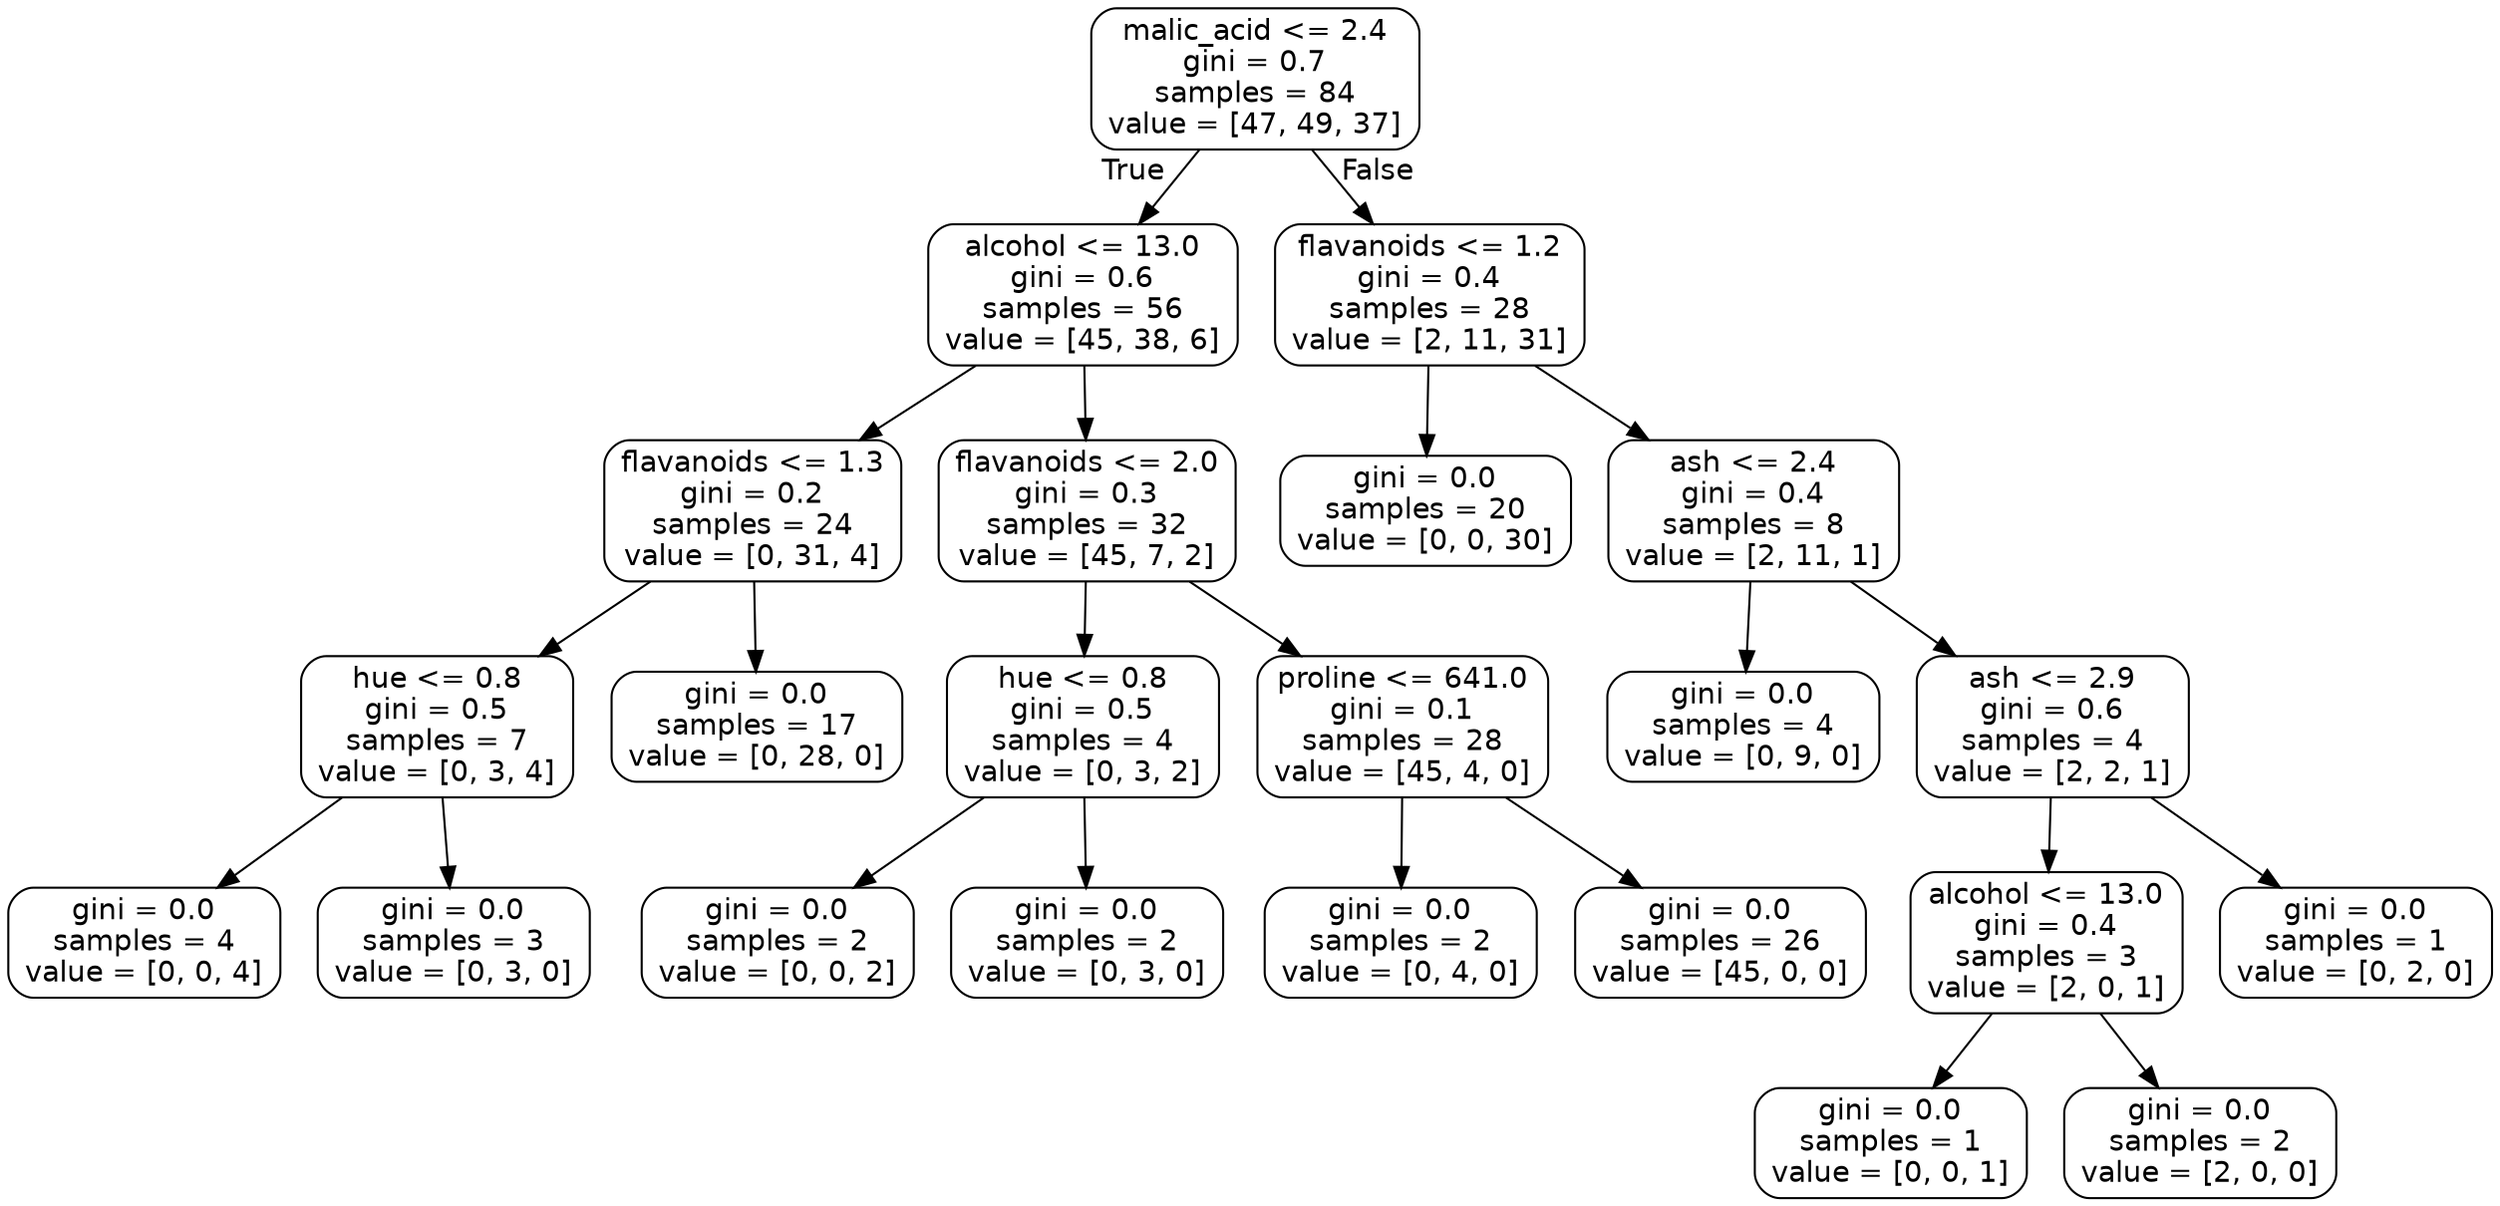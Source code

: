 digraph Tree {
node [shape=box, style="rounded", color="black", fontname=helvetica] ;
edge [fontname=helvetica] ;
0 [label="malic_acid <= 2.4\ngini = 0.7\nsamples = 84\nvalue = [47, 49, 37]"] ;
1 [label="alcohol <= 13.0\ngini = 0.6\nsamples = 56\nvalue = [45, 38, 6]"] ;
0 -> 1 [labeldistance=2.5, labelangle=45, headlabel="True"] ;
2 [label="flavanoids <= 1.3\ngini = 0.2\nsamples = 24\nvalue = [0, 31, 4]"] ;
1 -> 2 ;
3 [label="hue <= 0.8\ngini = 0.5\nsamples = 7\nvalue = [0, 3, 4]"] ;
2 -> 3 ;
4 [label="gini = 0.0\nsamples = 4\nvalue = [0, 0, 4]"] ;
3 -> 4 ;
5 [label="gini = 0.0\nsamples = 3\nvalue = [0, 3, 0]"] ;
3 -> 5 ;
6 [label="gini = 0.0\nsamples = 17\nvalue = [0, 28, 0]"] ;
2 -> 6 ;
7 [label="flavanoids <= 2.0\ngini = 0.3\nsamples = 32\nvalue = [45, 7, 2]"] ;
1 -> 7 ;
8 [label="hue <= 0.8\ngini = 0.5\nsamples = 4\nvalue = [0, 3, 2]"] ;
7 -> 8 ;
9 [label="gini = 0.0\nsamples = 2\nvalue = [0, 0, 2]"] ;
8 -> 9 ;
10 [label="gini = 0.0\nsamples = 2\nvalue = [0, 3, 0]"] ;
8 -> 10 ;
11 [label="proline <= 641.0\ngini = 0.1\nsamples = 28\nvalue = [45, 4, 0]"] ;
7 -> 11 ;
12 [label="gini = 0.0\nsamples = 2\nvalue = [0, 4, 0]"] ;
11 -> 12 ;
13 [label="gini = 0.0\nsamples = 26\nvalue = [45, 0, 0]"] ;
11 -> 13 ;
14 [label="flavanoids <= 1.2\ngini = 0.4\nsamples = 28\nvalue = [2, 11, 31]"] ;
0 -> 14 [labeldistance=2.5, labelangle=-45, headlabel="False"] ;
15 [label="gini = 0.0\nsamples = 20\nvalue = [0, 0, 30]"] ;
14 -> 15 ;
16 [label="ash <= 2.4\ngini = 0.4\nsamples = 8\nvalue = [2, 11, 1]"] ;
14 -> 16 ;
17 [label="gini = 0.0\nsamples = 4\nvalue = [0, 9, 0]"] ;
16 -> 17 ;
18 [label="ash <= 2.9\ngini = 0.6\nsamples = 4\nvalue = [2, 2, 1]"] ;
16 -> 18 ;
19 [label="alcohol <= 13.0\ngini = 0.4\nsamples = 3\nvalue = [2, 0, 1]"] ;
18 -> 19 ;
20 [label="gini = 0.0\nsamples = 1\nvalue = [0, 0, 1]"] ;
19 -> 20 ;
21 [label="gini = 0.0\nsamples = 2\nvalue = [2, 0, 0]"] ;
19 -> 21 ;
22 [label="gini = 0.0\nsamples = 1\nvalue = [0, 2, 0]"] ;
18 -> 22 ;
}